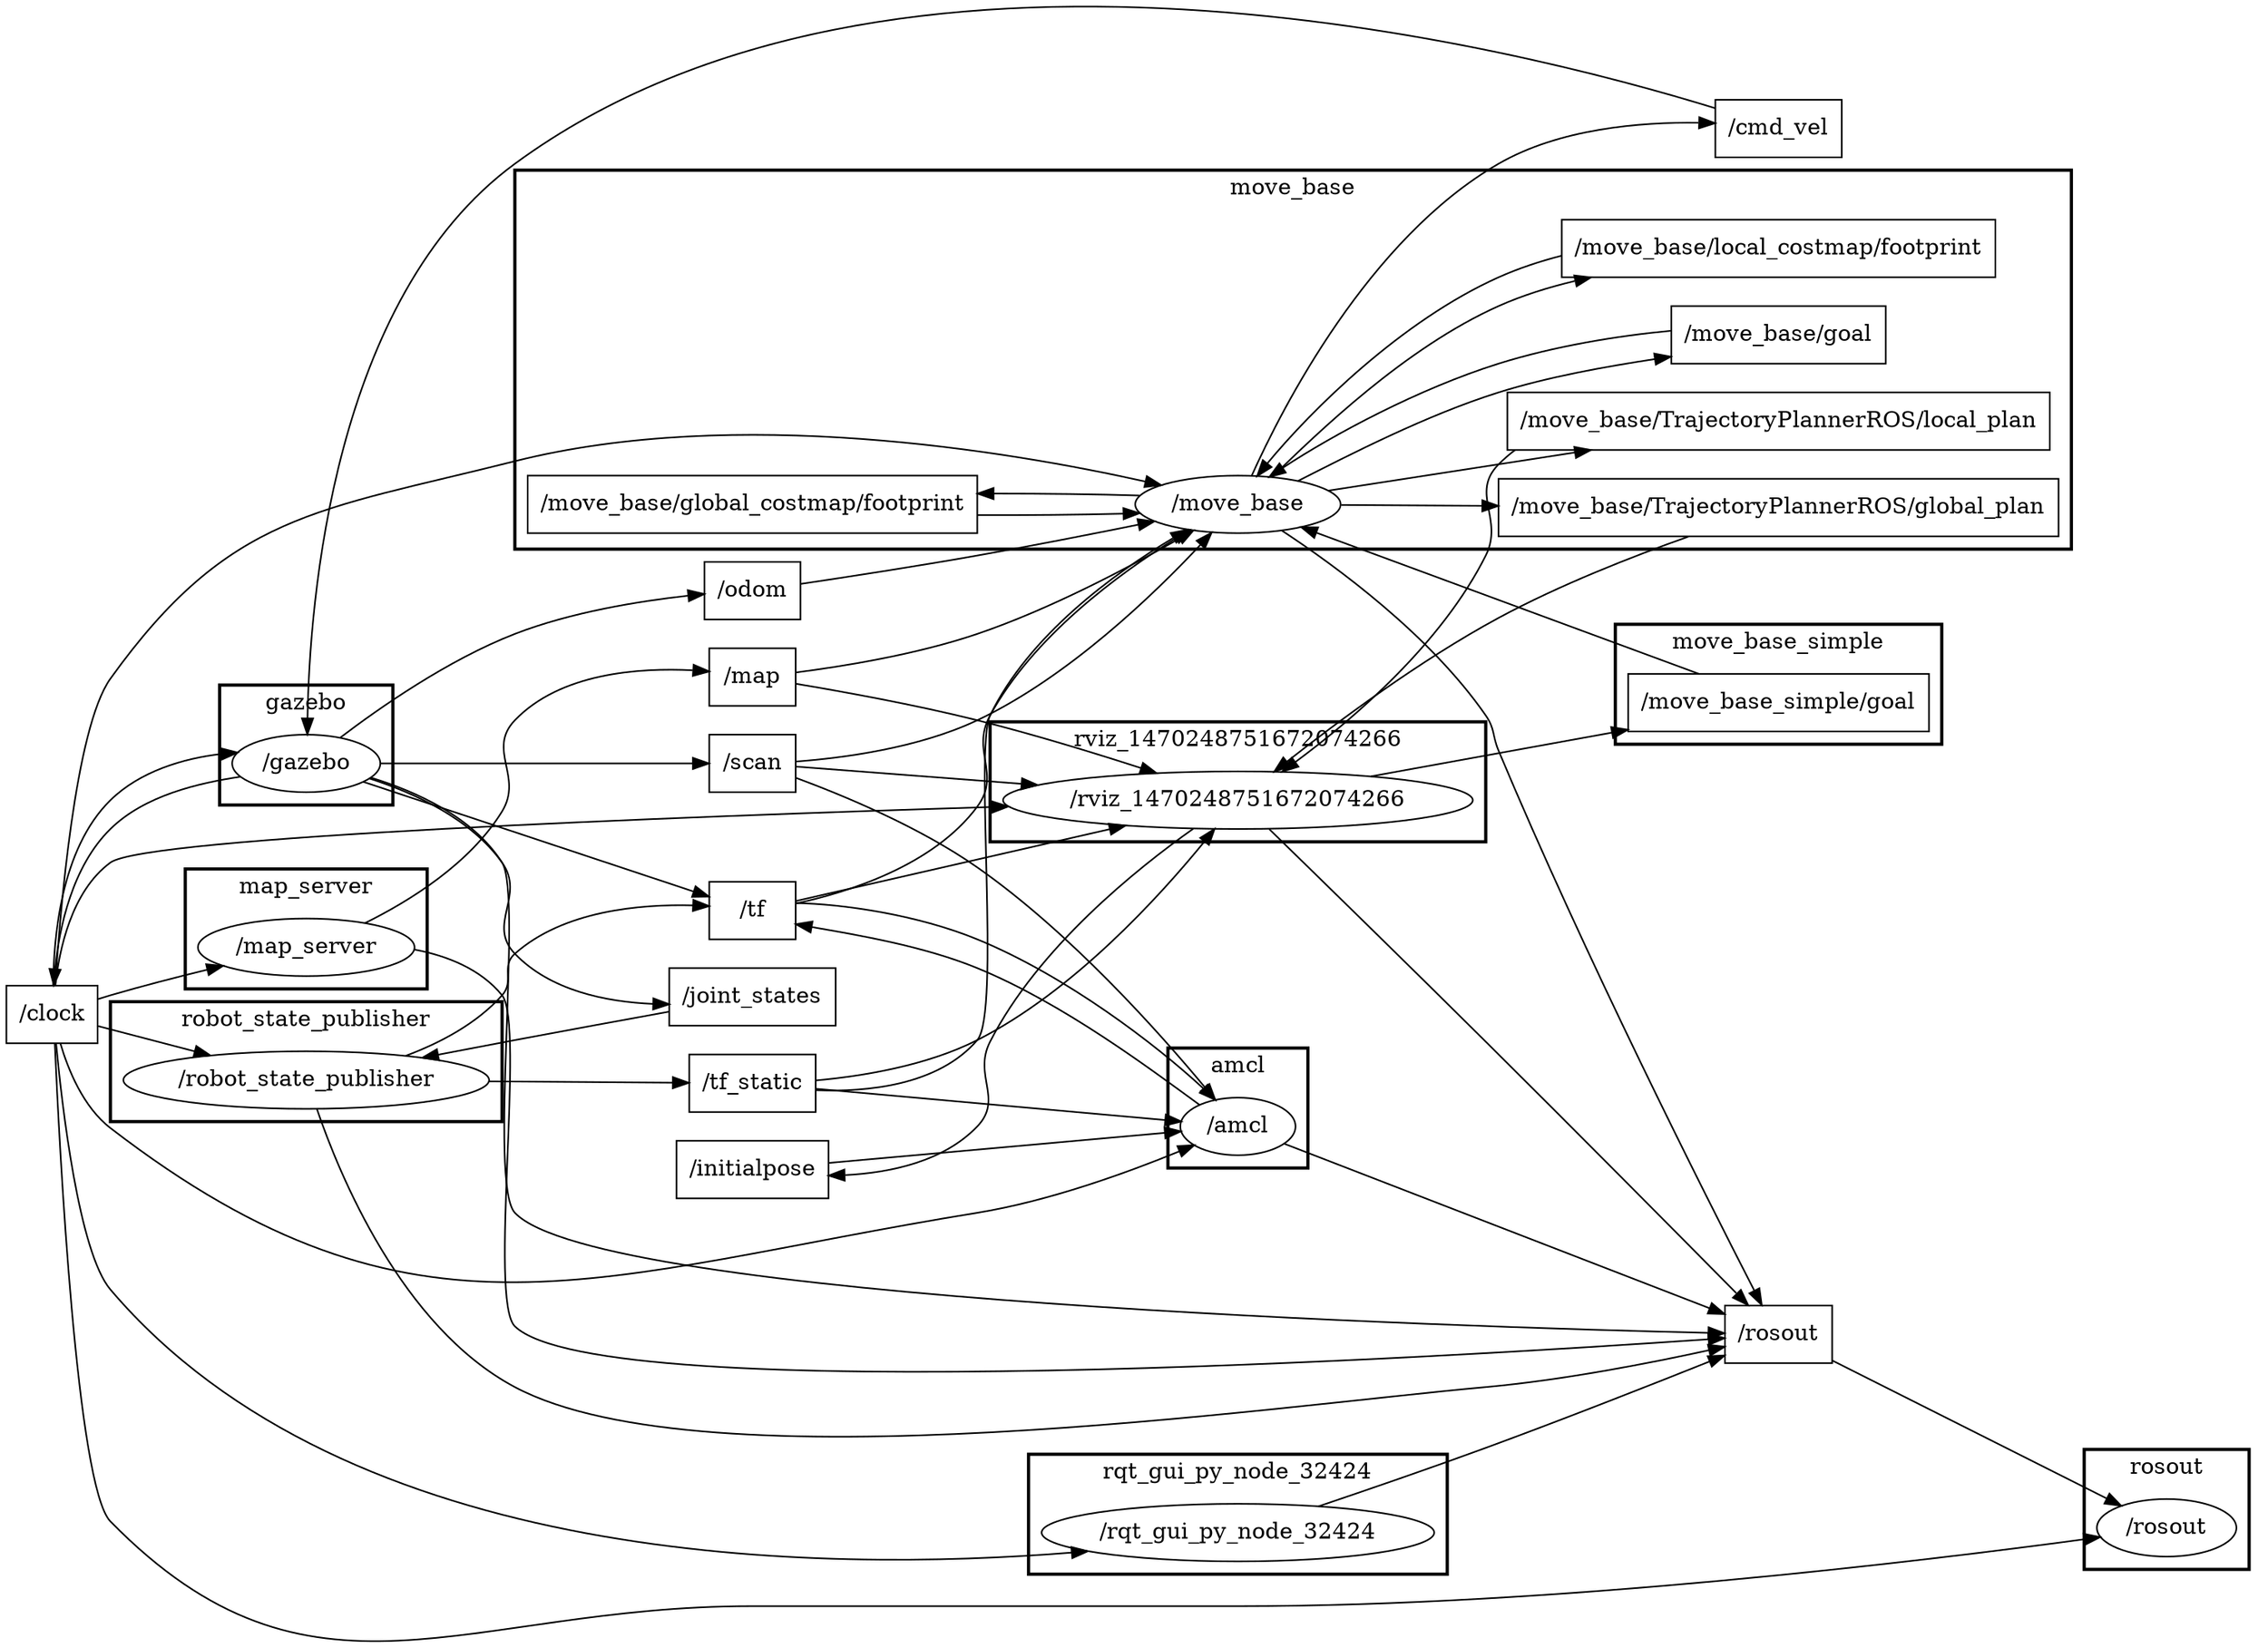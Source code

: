 digraph graphname {
	graph [bb="0,0,1196,994.02",
		compound=True,
		rank=same,
		rankdir=LR,
		ranksep=0.2
	];
	node [label="\N"];
	subgraph cluster_move_base {
		graph [bb="314,627.48,1094,864.48",
			compound=True,
			label=move_base,
			lheight=0.21,
			lp="704,852.98",
			lwidth=0.86,
			rank=same,
			rankdir=LR,
			ranksep=0.2,
			style=bold
		];
		t__move_base_global_costmap_footprint		 [URL=topic_3A_move_base_global_costmap_footprint,
			height=0.5,
			label="/move_base/global_costmap/footprint",
			pos="434,693.48",
			shape=box,
			width=3.0972];
		n__move_base		 [URL=_move_base,
			height=0.5,
			label="/move_base",
			pos="677,693.48",
			shape=ellipse,
			width=1.4804];
		t__move_base_global_costmap_footprint -> n__move_base		 [penwidth=1,
			pos="e,626.2,687.89 545.63,686.75 569.87,686.65 594.65,686.92 616.01,687.55"];
		t__move_base_goal		 [URL=topic_3A_move_base_goal,
			height=0.5,
			label="/move_base/goal",
			pos="947,815.48",
			shape=box,
			width=1.5139];
		t__move_base_goal -> n__move_base		 [penwidth=1,
			pos="e,690.45,711.01 892.27,818.62 866.04,815.71 834.51,809.07 808,797.48 764.55,778.48 721.6,742.95 697.57,718.51"];
		t__move_base_TrajectoryPlannerROS_local_plan		 [URL=topic_3A_move_base_TrajectoryPlannerROS_local_plan,
			height=0.5,
			label="/move_base/TrajectoryPlannerROS/local_plan",
			pos="947,707.48",
			shape=box,
			width=3.7361];
		t__move_base_TrajectoryPlannerROS_global_plan		 [URL=topic_3A_move_base_TrajectoryPlannerROS_global_plan,
			height=0.5,
			label="/move_base/TrajectoryPlannerROS/global_plan",
			pos="947,653.48",
			shape=box,
			width=3.8472];
		t__move_base_local_costmap_footprint		 [URL=topic_3A_move_base_local_costmap_footprint,
			height=0.5,
			label="/move_base/local_costmap/footprint",
			pos="947,761.48",
			shape=box,
			width=2.9861];
		t__move_base_local_costmap_footprint -> n__move_base		 [penwidth=1,
			pos="e,703.65,709.31 839.5,750.85 828.82,748.55 818.17,746.07 808,743.48 775.46,735.19 739.06,723.5 713.07,713.19"];
		n__move_base -> t__move_base_global_costmap_footprint		 [penwidth=1,
			pos="e,545.63,700.21 626.2,699.07 605.61,699.84 580.77,700.22 555.9,700.23"];
		n__move_base -> t__move_base_goal		 [penwidth=1,
			pos="e,892.27,802.4 702.31,709.55 726.99,729.34 767.28,761.67 808,779.48 831.19,789.62 858.24,795.97 882.21,800.54"];
		n__move_base -> t__move_base_TrajectoryPlannerROS_local_plan		 [penwidth=1,
			pos="e,812.37,700.5 729.99,696.19 750.95,697.29 776.27,698.61 802.08,699.96"];
		n__move_base -> t__move_base_TrajectoryPlannerROS_global_plan		 [penwidth=1,
			pos="e,825.15,671.52 725.91,686.33 751.09,682.57 783.29,677.76 815.25,672.99"];
		n__move_base -> t__move_base_local_costmap_footprint		 [penwidth=1,
			pos="e,888.61,743.48 724.87,701.62 749.44,708.79 780.14,718.38 808,725.48 830.87,731.3 856.16,736.58 878.76,741.38"];
	}
	subgraph cluster_move_base_simple {
		graph [bb="350,500.48,518,575.48",
			compound=True,
			label=move_base_simple,
			lheight=0.21,
			lp="434,563.98",
			lwidth=1.47,
			rank=same,
			rankdir=LR,
			ranksep=0.2,
			style=bold
		];
		t__move_base_simple_goal		 [URL=topic_3A_move_base_simple_goal,
			height=0.5,
			label="/move_base_simple/goal",
			pos="434,526.48",
			shape=box,
			width=2.1111];
	}
	subgraph cluster_amcl {
		graph [bb="638,305.48,716,380.48",
			compound=True,
			label=amcl,
			lheight=0.21,
			lp="677,368.98",
			lwidth=0.39,
			rank=same,
			rankdir=LR,
			ranksep=0.2,
			style=bold
		];
		n__amcl		 [URL=_amcl,
			height=0.5,
			label="/amcl",
			pos="677,331.48",
			shape=ellipse,
			width=0.84854];
	}
	subgraph cluster_robot_state_publisher {
		graph [bb="101,338.48,295,413.48",
			compound=True,
			label=robot_state_publisher,
			lheight=0.21,
			lp="198,401.98",
			lwidth=1.64,
			rank=same,
			rankdir=LR,
			ranksep=0.2,
			style=bold
		];
		n__robot_state_publisher		 [URL=_robot_state_publisher,
			height=0.5,
			label="/robot_state_publisher",
			pos="198,364.48",
			shape=ellipse,
			width=2.4734];
	}
	subgraph cluster_rosout {
		graph [bb="1102,105.48,1188,180.48",
			compound=True,
			label=rosout,
			lheight=0.21,
			lp="1145,168.98",
			lwidth=0.47,
			rank=same,
			rankdir=LR,
			ranksep=0.2,
			style=bold
		];
		n__rosout		 [URL=_rosout,
			height=0.5,
			label="/rosout",
			pos="1145,131.48",
			shape=ellipse,
			width=0.97491];
	}
	subgraph cluster_map_server {
		graph [bb="135,135.48,261,210.48",
			compound=True,
			label=map_server,
			lheight=0.21,
			lp="198,198.98",
			lwidth=0.89,
			rank=same,
			rankdir=LR,
			ranksep=0.2,
			style=bold
		];
		n__map_server		 [URL=_map_server,
			height=0.5,
			label="/map_server",
			pos="198,161.48",
			shape=ellipse,
			width=1.5165];
	}
	subgraph cluster_rviz_1470248751672074266 {
		graph [bb="554,419.48,800,494.48",
			compound=True,
			label=rviz_1470248751672074266,
			lheight=0.21,
			lp="677,482.98",
			lwidth=2.18,
			rank=same,
			rankdir=LR,
			ranksep=0.2,
			style=bold
		];
		n__rviz_1470248751672074266		 [URL=_rviz_1470248751672074266,
			height=0.5,
			label="/rviz_1470248751672074266",
			pos="677,445.48",
			shape=ellipse,
			width=3.1775];
	}
	subgraph cluster_rqt_gui_py_node_32424 {
		graph [bb="90,52.479,306,127.48",
			compound=True,
			label=rqt_gui_py_node_32424,
			lheight=0.21,
			lp="198,115.98",
			lwidth=1.85,
			rank=same,
			rankdir=LR,
			ranksep=0.2,
			style=bold
		];
		n__rqt_gui_py_node_32424		 [URL=_rqt_gui_py_node_32424,
			height=0.5,
			label="/rqt_gui_py_node_32424",
			pos="198,78.479",
			shape=ellipse,
			width=2.7623];
	}
	subgraph cluster_gazebo {
		graph [bb="151,421.48,245,496.48",
			compound=True,
			label=gazebo,
			lheight=0.21,
			lp="198,484.98",
			lwidth=0.54,
			rank=same,
			rankdir=LR,
			ranksep=0.2,
			style=bold
		];
		n__gazebo		 [URL=_gazebo,
			height=0.5,
			label="/gazebo",
			pos="198,447.48",
			shape=ellipse,
			width=1.0652];
	}
	t__initialpose	 [URL=topic_3A_initialpose,
		height=0.5,
		label="/initialpose",
		pos="434,272.48",
		shape=box,
		width=1.0694];
	t__initialpose -> n__amcl	 [penwidth=1,
		pos="e,648.35,324.71 472.66,281.7 517.85,292.76 593.19,311.21 638.37,322.27"];
	t__rosout	 [URL=topic_3A_rosout,
		height=0.5,
		label="/rosout",
		pos="947,207.48",
		shape=box,
		width=0.75];
	t__rosout -> n__rosout	 [penwidth=1,
		pos="e,1116.6,142.1 974.03,197.39 1008.2,184.14 1068.4,160.79 1107.2,145.74"];
	t__clock	 [URL=topic_3A_clock,
		height=0.5,
		label="/clock",
		pos="41,273.48",
		shape=box,
		width=0.75];
	t__clock -> n__move_base	 [penwidth=1,
		pos="e,631.87,683.83 50.797,291.56 60.33,312.08 75.1,346.84 82,378.48 87.789,405.02 75.601,477.44 90,500.48 204.3,683.38 333.95,627.11 546,666.48 570.97,671.12 598.53,676.76 621.83,681.69"];
	t__clock -> n__amcl	 [penwidth=1,
		pos="e,660,316.26 68.171,265.88 144.06,245.14 369.98,192.53 546,245.48 587.44,257.95 627.84,288.4 652.32,309.5"];
	t__clock -> n__robot_state_publisher	 [penwidth=1,
		pos="e,133.1,352.12 52.624,291.68 61.164,304.81 74.301,321.99 90,332.48 100.07,339.21 111.61,344.57 123.29,348.81"];
	t__clock -> n__rosout	 [penwidth=1,
		pos="e,1116.1,121.26 43.113,255.2 46.492,206.46 58.402,75.289 90,48.479 206.37,-50.257 280.39,32.479 433,32.479 433,32.479 433,32.479 678,32.479 840.6,32.479 1028.3,90.862 1106.6,117.96"];
	t__clock -> n__map_server	 [penwidth=1,
		pos="e,160.81,174.82 53.737,255.22 62.553,242.58 75.554,226.01 90,214.48 108.39,199.79 131.51,187.71 151.55,178.81"];
	t__clock -> n__rviz_1470248751672074266	 [penwidth=1,
		pos="e,619.56,429.89 68.058,275.92 168.86,285.49 528.49,320.69 546,337.48 561.3,352.14 541.38,367.46 554,384.48 567.94,403.29 589.31,416.67 610.29,426"];
	t__clock -> n__rqt_gui_py_node_32424	 [penwidth=1,
		pos="e,146.39,94.009 43.716,255.13 47.356,225.74 58.312,167.72 90,131.48 102.55,117.13 119.89,106.24 136.96,98.194"];
	t__clock -> n__gazebo	 [penwidth=1,
		pos="e,162.34,454.28 47.47,291.57 55.872,314.28 72.027,353.2 82,387.48 86.943,404.47 77.94,413.53 90,426.48 105.89,443.54 130.63,451.18 152.31,453.54"];
	t__tf_static	 [URL=topic_3A_tf_static,
		height=0.5,
		label="/tf_static",
		pos="434,364.48",
		shape=box,
		width=0.88889];
	t__tf_static -> n__move_base	 [penwidth=1,
		pos="e,660.99,676.17 466.18,362.86 491.72,363.38 526.69,368.72 546,391.48 561.42,409.66 546.57,475.82 554,498.48 576,565.58 625.81,633.02 654.52,668.31"];
	t__tf_static -> n__amcl	 [penwidth=1,
		pos="e,646.99,335.45 466.01,360.23 509.72,354.25 589.4,343.34 637.04,336.81"];
	t__tf_static -> n__rviz_1470248751672074266	 [penwidth=1,
		pos="e,639.31,428.44 466.46,370.77 488.89,375.58 519.61,382.85 546,391.48 574.4,400.77 605.33,413.5 629.89,424.27"];
	t__cmd_vel	 [URL=topic_3A_cmd_vel,
		height=0.5,
		label="/cmd_vel",
		pos="947,913.48",
		shape=box,
		width=0.94444];
	t__cmd_vel -> n__gazebo	 [penwidth=1,
		pos="e,200.52,465.48 912.99,926.39 811.06,963.87 497.21,1061.3 314,917.48 242.96,861.73 210.14,568.15 201.44,475.51"];
	t__move_base_TrajectoryPlannerROS_local_plan -> n__rviz_1470248751672074266	 [penwidth=1,
		pos="e,694.72,463.55 818.08,689.35 814.48,686.7 811.11,683.76 808,680.48 790.4,661.91 809.25,647.33 800,623.48 776.76,563.59 729.92,504.07 701.52,471.3"];
	t__move_base_TrajectoryPlannerROS_global_plan -> n__rviz_1470248751672074266	 [penwidth=1,
		pos="e,700.85,463.21 922.44,635.2 874.01,597.61 763.26,511.65 709.05,469.57"];
	n__move_base -> t__rosout	 [penwidth=1,
		pos="e,937.68,225.5 689.84,675.81 712.33,641.98 762.34,565.49 800,498.48 853.33,403.58 909.05,286.78 933.38,234.73"];
	n__move_base -> t__cmd_vel	 [penwidth=1,
		pos="e,912.74,908.53 686.42,711.21 704.02,746.4 748.09,825.38 808,868.48 836.18,888.75 873.99,900.23 902.91,906.52"];
	t__joint_states	 [URL=topic_3A_joint_states,
		height=0.5,
		label="/joint_states",
		pos="41,405.48",
		shape=box,
		width=1.1389];
	t__joint_states -> n__robot_state_publisher	 [penwidth=1,
		pos="e,143.16,378.72 82.32,394.81 97.841,390.71 115.97,385.91 133.17,381.36"];
	t__tf	 [URL=topic_3A_tf,
		height=0.5,
		label="/tf",
		pos="434,418.48",
		shape=box,
		width=0.75];
	t__tf -> n__move_base	 [penwidth=1,
		pos="e,661.52,675.98 461.08,417.14 486.58,417.37 524.58,422.07 546,445.48 562.08,463.05 545.73,476.14 554,498.48 578.51,564.7 627.36,632.48 655.24,668.06"];
	t__tf -> n__amcl	 [penwidth=1,
		pos="e,659.19,346.45 461.43,420.71 484.18,417.96 517.72,410.34 546,400.48 583.42,387.43 624.65,367.37 650.43,351.91"];
	t__tf -> n__rviz_1470248751672074266	 [penwidth=1,
		pos="e,583.36,435.1 461.25,421.42 488.3,424.45 532.19,429.37 573.27,433.97"];
	t__odom	 [URL=topic_3A_odom,
		height=0.5,
		label="/odom",
		pos="434,890.48",
		shape=box,
		width=0.75];
	t__odom -> n__move_base	 [penwidth=1,
		pos="e,668.26,711.28 461.18,890.51 485,889.38 520.26,884.75 546,868.48 603.8,831.93 644.77,759.8 663.87,720.52"];
	t__scan	 [URL=topic_3A_scan,
		height=0.5,
		label="/scan",
		pos="434,472.48",
		shape=box,
		width=0.75];
	t__scan -> n__move_base	 [penwidth=1,
		pos="e,669.54,675.38 461.42,472.68 485.41,474.06 520.78,479.22 546,496.48 608.43,539.21 648.43,622.76 665.88,666.04"];
	t__scan -> n__amcl	 [penwidth=1,
		pos="e,651.49,341.92 461.02,473.28 486.1,472.61 523.46,467.53 546,445.48 555.86,435.83 546.05,426.76 554,415.48 576.27,383.9 614.44,360.45 642.16,346.46"];
	t__scan -> n__rviz_1470248751672074266	 [penwidth=1,
		pos="e,583.36,455.86 461.25,469.54 488.3,466.51 532.19,461.59 573.27,456.99"];
	t__move_base_simple_goal -> n__move_base	 [penwidth=1,
		pos="e,660.65,676.16 486.26,544.48 505.71,552.36 527.58,562.55 546,574.48 587.89,601.61 629.18,642.48 653.63,668.57"];
	t__map	 [URL=topic_3A_map,
		height=0.5,
		label="/map",
		pos="434,601.48",
		shape=box,
		width=0.75];
	t__map -> n__move_base	 [penwidth=1,
		pos="e,651.63,677.48 461.16,604.42 484.03,607.52 517.9,613.39 546,623.48 580.74,635.96 617.54,656.55 643.08,672.18"];
	t__map -> n__rviz_1470248751672074266	 [penwidth=1,
		pos="e,664.04,463.6 461.16,600.67 484.65,598.96 519.42,593.93 546,579.48 594.41,553.15 635.86,502.69 658.24,471.76"];
	n__amcl -> t__rosout	 [penwidth=1,
		pos="e,919.92,219.55 701.78,320.47 749.13,298.57 855.39,249.4 910.83,223.75"];
	n__amcl -> t__tf	 [penwidth=1,
		pos="e,461.43,406.4 648.75,338.98 622.88,350.22 582.62,369.71 546,382.48 521.59,390.99 493.26,397.83 471.33,403.69"];
	n__robot_state_publisher -> t__rosout	 [penwidth=1,
		pos="e,919.87,204.68 206.21,346.34 220.74,312.61 257.08,241.07 314,212.48 419.17,159.65 791.89,191.85 909.89,203.67"];
	n__robot_state_publisher -> t__tf_static	 [penwidth=1,
		pos="e,401.84,364.48 287.13,364.48 323.02,364.48 362.77,364.48 391.7,364.48"];
	n__robot_state_publisher -> t__tf	 [penwidth=1,
		pos="e,406.99,412.64 256.6,378.09 274.94,382.4 295.32,387.17 314,391.48 341.87,397.91 373.44,405.07 397.06,410.4"];
	n__map_server -> t__rosout	 [penwidth=1,
		pos="e,919.75,200.93 240.7,150.16 262.38,144.85 289.42,139.12 314,136.48 529.42,113.33 587.05,134.54 800,174.48 837.7,181.55 880.46,191.44 909.91,198.54"];
	n__map_server -> t__map	 [penwidth=1,
		pos="e,406.9,605.1 214.37,179.11 239.13,208.76 287.01,271.6 306,334.48 309.94,347.52 305.12,569.15 314,579.48 333.9,602.61 369.51,606.58 396.61,605.68"];
	n__rviz_1470248751672074266 -> t__initialpose	 [penwidth=1,
		pos="e,472.71,273.06 617.91,430.02 594.28,420.72 569.05,406.32 554,384.48 543.86,369.77 557.44,318.2 546,304.48 530.63,286.04 505.38,277.85 482.83,274.35"];
	n__rviz_1470248751672074266 -> t__rosout	 [penwidth=1,
		pos="e,934.75,225.66 721.79,428.89 746.26,418.37 776.47,403.21 800,384.48 855.45,340.34 904.35,272.06 929.01,234.51"];
	n__rviz_1470248751672074266 -> t__move_base_simple_goal	 [penwidth=1,
		pos="e,510.08,509.89 639.31,462.51 613.58,474.01 578.17,488.95 546,499.48 537.56,502.24 528.67,504.86 519.75,507.31"];
	n__rqt_gui_py_node_32424 -> t__rosout	 [penwidth=1,
		pos="e,920.54,189.43 295.17,74.486 415.74,72.178 627.53,77.108 800,128.48 841.05,140.71 883.65,165.36 912.16,183.9"];
	n__gazebo -> t__rosout	 [penwidth=1,
		pos="e,919.86,208.08 236.46,447.44 260.27,445.25 289.61,438.09 306,417.48 317.91,402.51 300.56,259.1 314,245.48 335.02,224.17 778.04,211.61 909.52,208.34"];
	n__gazebo -> t__clock	 [penwidth=1,
		pos="e,53.044,291.71 163.6,439.43 139.77,435.61 108.74,428.6 90,408.48 77.94,395.53 86.943,386.47 82,369.48 75.131,345.87 65.331,320.06 57.15,301.01"];
	n__gazebo -> t__joint_states	 [penwidth=1,
		pos="e,82.32,416.4 164.44,438.66 143.51,432.98 115.91,425.51 92.207,419.08"];
	n__gazebo -> t__tf	 [penwidth=1,
		pos="e,406.78,421.73 235.31,442.98 279.28,437.53 352.9,428.41 396.82,422.96"];
	n__gazebo -> t__odom	 [penwidth=1,
		pos="e,406.78,893.08 201.4,465.76 211.44,539.23 252.37,811.81 314,868.48 336.02,888.73 370.36,893.26 396.5,893.29"];
	n__gazebo -> t__scan	 [penwidth=1,
		pos="e,406.84,469.68 235.56,451.39 279.5,456.08 352.77,463.91 396.62,468.59"];
}
